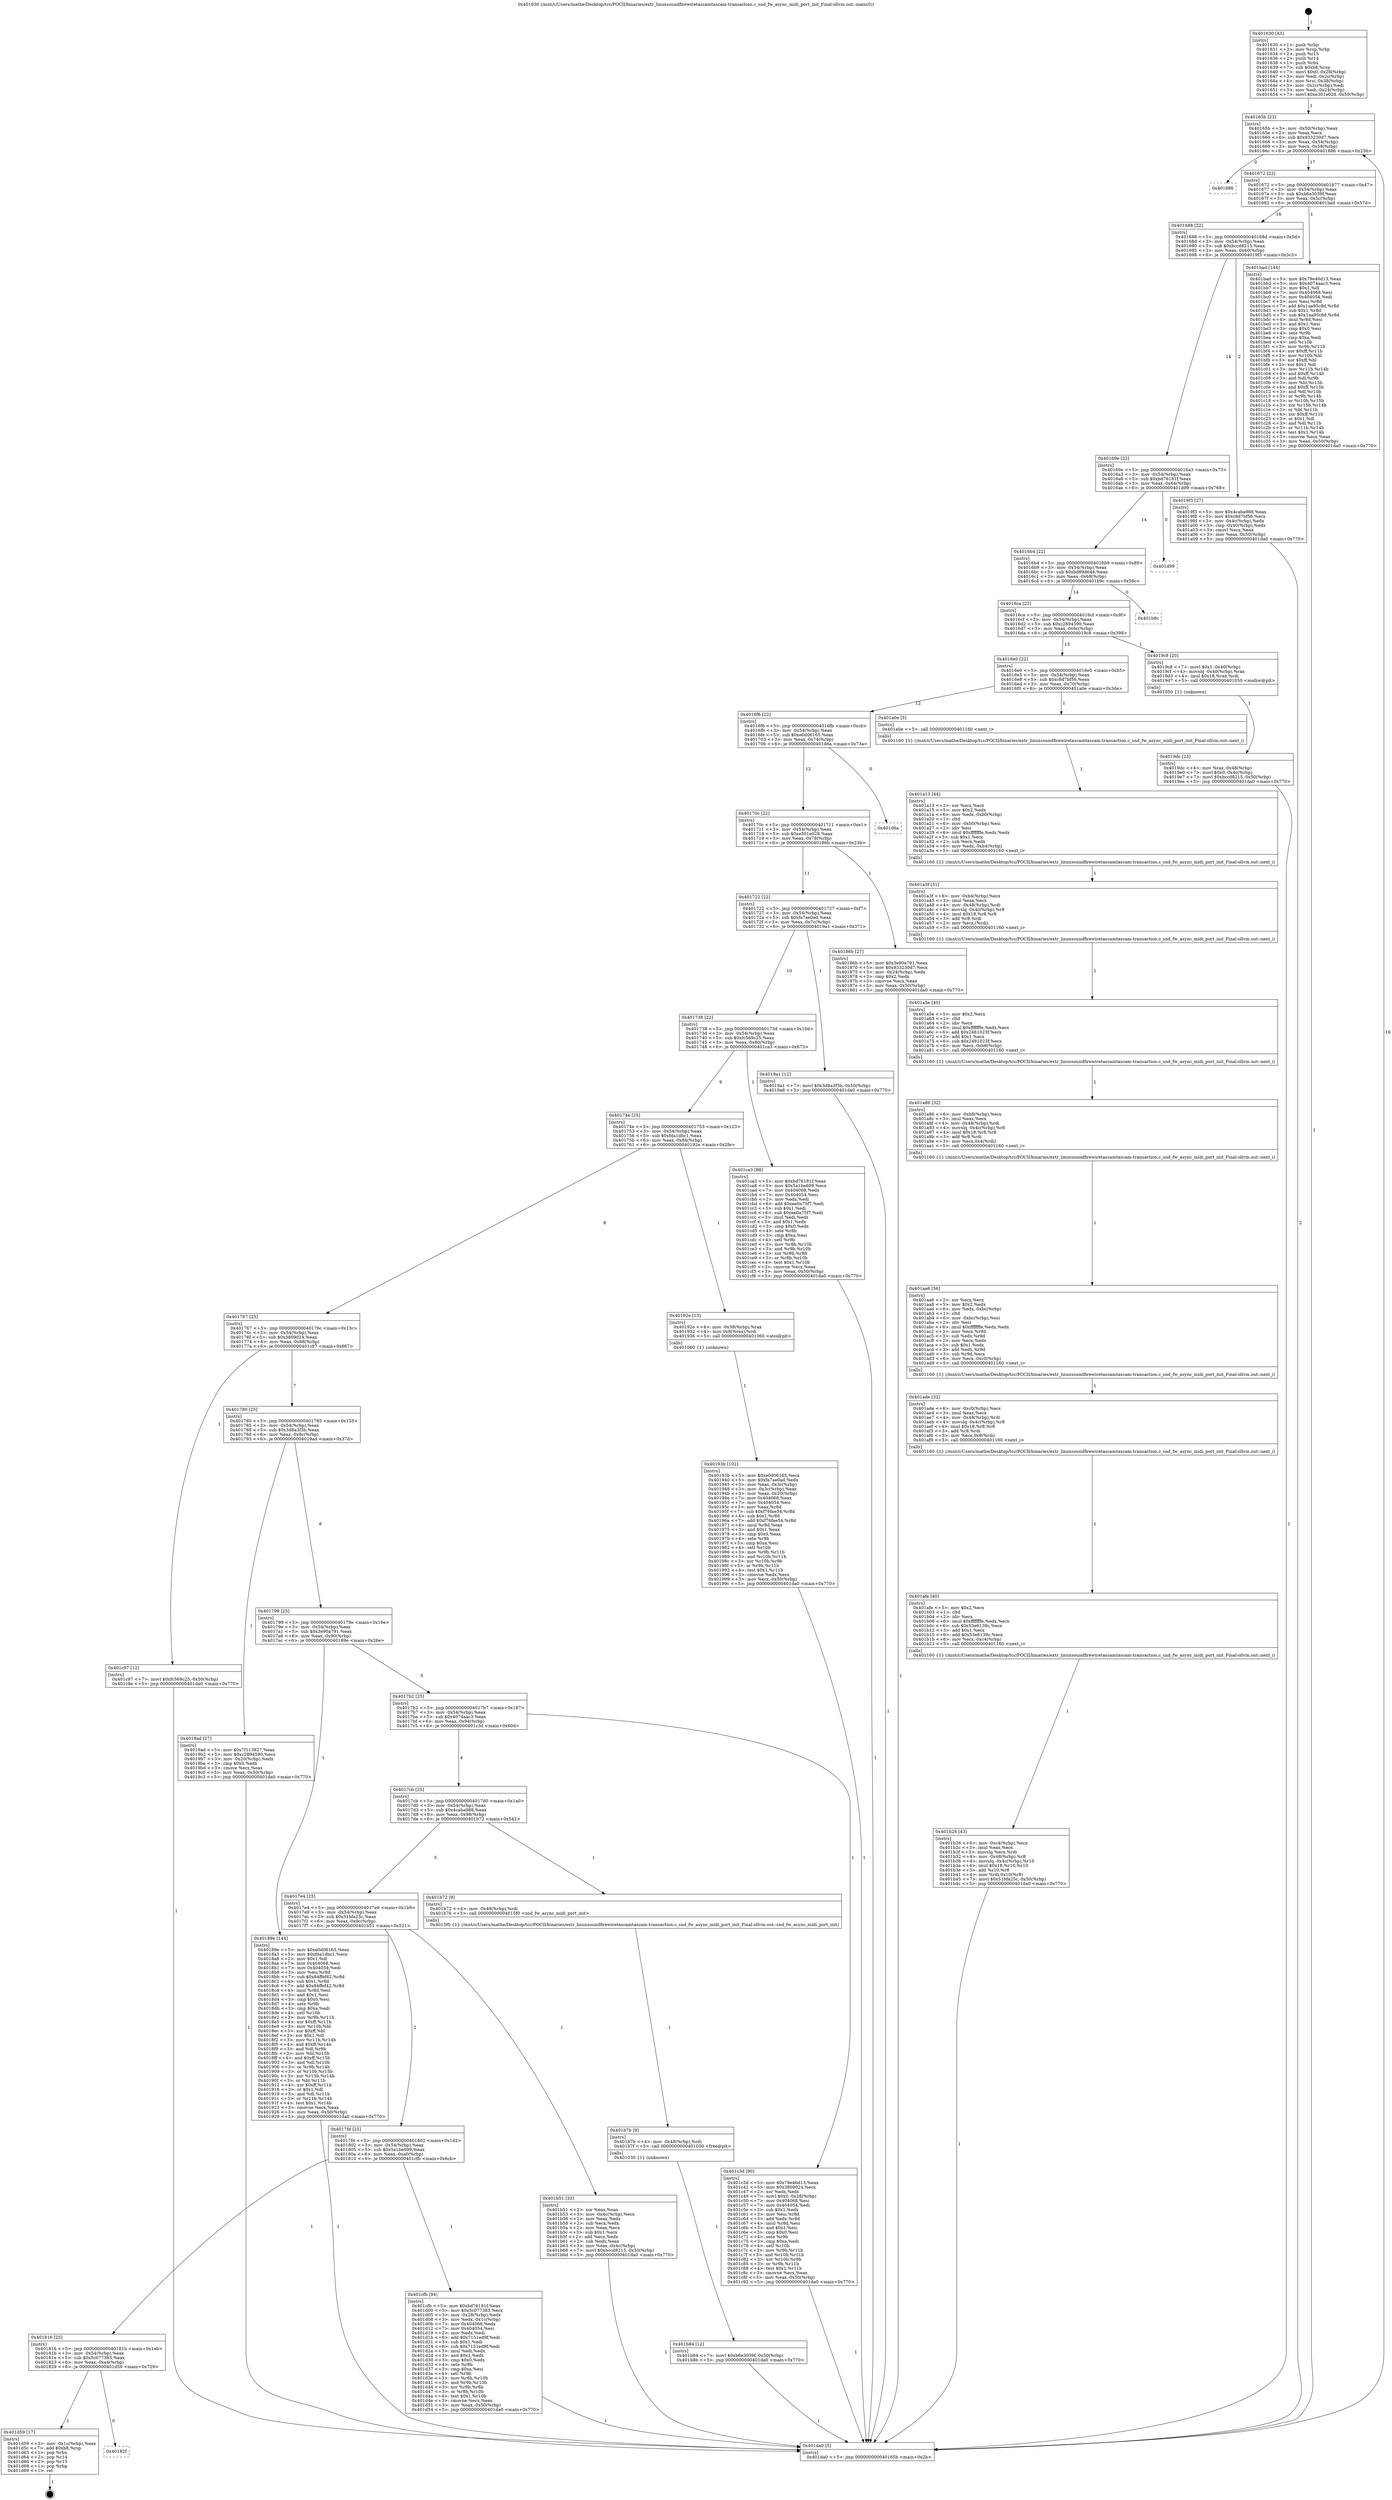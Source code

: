 digraph "0x401630" {
  label = "0x401630 (/mnt/c/Users/mathe/Desktop/tcc/POCII/binaries/extr_linuxsoundfirewiretascamtascam-transaction.c_snd_fw_async_midi_port_init_Final-ollvm.out::main(0))"
  labelloc = "t"
  node[shape=record]

  Entry [label="",width=0.3,height=0.3,shape=circle,fillcolor=black,style=filled]
  "0x40165b" [label="{
     0x40165b [23]\l
     | [instrs]\l
     &nbsp;&nbsp;0x40165b \<+3\>: mov -0x50(%rbp),%eax\l
     &nbsp;&nbsp;0x40165e \<+2\>: mov %eax,%ecx\l
     &nbsp;&nbsp;0x401660 \<+6\>: sub $0x933230d7,%ecx\l
     &nbsp;&nbsp;0x401666 \<+3\>: mov %eax,-0x54(%rbp)\l
     &nbsp;&nbsp;0x401669 \<+3\>: mov %ecx,-0x58(%rbp)\l
     &nbsp;&nbsp;0x40166c \<+6\>: je 0000000000401886 \<main+0x256\>\l
  }"]
  "0x401886" [label="{
     0x401886\l
  }", style=dashed]
  "0x401672" [label="{
     0x401672 [22]\l
     | [instrs]\l
     &nbsp;&nbsp;0x401672 \<+5\>: jmp 0000000000401677 \<main+0x47\>\l
     &nbsp;&nbsp;0x401677 \<+3\>: mov -0x54(%rbp),%eax\l
     &nbsp;&nbsp;0x40167a \<+5\>: sub $0xb6e3039f,%eax\l
     &nbsp;&nbsp;0x40167f \<+3\>: mov %eax,-0x5c(%rbp)\l
     &nbsp;&nbsp;0x401682 \<+6\>: je 0000000000401bad \<main+0x57d\>\l
  }"]
  Exit [label="",width=0.3,height=0.3,shape=circle,fillcolor=black,style=filled,peripheries=2]
  "0x401bad" [label="{
     0x401bad [144]\l
     | [instrs]\l
     &nbsp;&nbsp;0x401bad \<+5\>: mov $0x79e46d13,%eax\l
     &nbsp;&nbsp;0x401bb2 \<+5\>: mov $0x4074aac3,%ecx\l
     &nbsp;&nbsp;0x401bb7 \<+2\>: mov $0x1,%dl\l
     &nbsp;&nbsp;0x401bb9 \<+7\>: mov 0x404068,%esi\l
     &nbsp;&nbsp;0x401bc0 \<+7\>: mov 0x404054,%edi\l
     &nbsp;&nbsp;0x401bc7 \<+3\>: mov %esi,%r8d\l
     &nbsp;&nbsp;0x401bca \<+7\>: add $0x1aa95c8d,%r8d\l
     &nbsp;&nbsp;0x401bd1 \<+4\>: sub $0x1,%r8d\l
     &nbsp;&nbsp;0x401bd5 \<+7\>: sub $0x1aa95c8d,%r8d\l
     &nbsp;&nbsp;0x401bdc \<+4\>: imul %r8d,%esi\l
     &nbsp;&nbsp;0x401be0 \<+3\>: and $0x1,%esi\l
     &nbsp;&nbsp;0x401be3 \<+3\>: cmp $0x0,%esi\l
     &nbsp;&nbsp;0x401be6 \<+4\>: sete %r9b\l
     &nbsp;&nbsp;0x401bea \<+3\>: cmp $0xa,%edi\l
     &nbsp;&nbsp;0x401bed \<+4\>: setl %r10b\l
     &nbsp;&nbsp;0x401bf1 \<+3\>: mov %r9b,%r11b\l
     &nbsp;&nbsp;0x401bf4 \<+4\>: xor $0xff,%r11b\l
     &nbsp;&nbsp;0x401bf8 \<+3\>: mov %r10b,%bl\l
     &nbsp;&nbsp;0x401bfb \<+3\>: xor $0xff,%bl\l
     &nbsp;&nbsp;0x401bfe \<+3\>: xor $0x1,%dl\l
     &nbsp;&nbsp;0x401c01 \<+3\>: mov %r11b,%r14b\l
     &nbsp;&nbsp;0x401c04 \<+4\>: and $0xff,%r14b\l
     &nbsp;&nbsp;0x401c08 \<+3\>: and %dl,%r9b\l
     &nbsp;&nbsp;0x401c0b \<+3\>: mov %bl,%r15b\l
     &nbsp;&nbsp;0x401c0e \<+4\>: and $0xff,%r15b\l
     &nbsp;&nbsp;0x401c12 \<+3\>: and %dl,%r10b\l
     &nbsp;&nbsp;0x401c15 \<+3\>: or %r9b,%r14b\l
     &nbsp;&nbsp;0x401c18 \<+3\>: or %r10b,%r15b\l
     &nbsp;&nbsp;0x401c1b \<+3\>: xor %r15b,%r14b\l
     &nbsp;&nbsp;0x401c1e \<+3\>: or %bl,%r11b\l
     &nbsp;&nbsp;0x401c21 \<+4\>: xor $0xff,%r11b\l
     &nbsp;&nbsp;0x401c25 \<+3\>: or $0x1,%dl\l
     &nbsp;&nbsp;0x401c28 \<+3\>: and %dl,%r11b\l
     &nbsp;&nbsp;0x401c2b \<+3\>: or %r11b,%r14b\l
     &nbsp;&nbsp;0x401c2e \<+4\>: test $0x1,%r14b\l
     &nbsp;&nbsp;0x401c32 \<+3\>: cmovne %ecx,%eax\l
     &nbsp;&nbsp;0x401c35 \<+3\>: mov %eax,-0x50(%rbp)\l
     &nbsp;&nbsp;0x401c38 \<+5\>: jmp 0000000000401da0 \<main+0x770\>\l
  }"]
  "0x401688" [label="{
     0x401688 [22]\l
     | [instrs]\l
     &nbsp;&nbsp;0x401688 \<+5\>: jmp 000000000040168d \<main+0x5d\>\l
     &nbsp;&nbsp;0x40168d \<+3\>: mov -0x54(%rbp),%eax\l
     &nbsp;&nbsp;0x401690 \<+5\>: sub $0xbccd8215,%eax\l
     &nbsp;&nbsp;0x401695 \<+3\>: mov %eax,-0x60(%rbp)\l
     &nbsp;&nbsp;0x401698 \<+6\>: je 00000000004019f3 \<main+0x3c3\>\l
  }"]
  "0x40182f" [label="{
     0x40182f\l
  }", style=dashed]
  "0x4019f3" [label="{
     0x4019f3 [27]\l
     | [instrs]\l
     &nbsp;&nbsp;0x4019f3 \<+5\>: mov $0x4caba988,%eax\l
     &nbsp;&nbsp;0x4019f8 \<+5\>: mov $0xc8d7bf56,%ecx\l
     &nbsp;&nbsp;0x4019fd \<+3\>: mov -0x4c(%rbp),%edx\l
     &nbsp;&nbsp;0x401a00 \<+3\>: cmp -0x40(%rbp),%edx\l
     &nbsp;&nbsp;0x401a03 \<+3\>: cmovl %ecx,%eax\l
     &nbsp;&nbsp;0x401a06 \<+3\>: mov %eax,-0x50(%rbp)\l
     &nbsp;&nbsp;0x401a09 \<+5\>: jmp 0000000000401da0 \<main+0x770\>\l
  }"]
  "0x40169e" [label="{
     0x40169e [22]\l
     | [instrs]\l
     &nbsp;&nbsp;0x40169e \<+5\>: jmp 00000000004016a3 \<main+0x73\>\l
     &nbsp;&nbsp;0x4016a3 \<+3\>: mov -0x54(%rbp),%eax\l
     &nbsp;&nbsp;0x4016a6 \<+5\>: sub $0xbd76181f,%eax\l
     &nbsp;&nbsp;0x4016ab \<+3\>: mov %eax,-0x64(%rbp)\l
     &nbsp;&nbsp;0x4016ae \<+6\>: je 0000000000401d99 \<main+0x769\>\l
  }"]
  "0x401d59" [label="{
     0x401d59 [17]\l
     | [instrs]\l
     &nbsp;&nbsp;0x401d59 \<+3\>: mov -0x1c(%rbp),%eax\l
     &nbsp;&nbsp;0x401d5c \<+7\>: add $0xb8,%rsp\l
     &nbsp;&nbsp;0x401d63 \<+1\>: pop %rbx\l
     &nbsp;&nbsp;0x401d64 \<+2\>: pop %r14\l
     &nbsp;&nbsp;0x401d66 \<+2\>: pop %r15\l
     &nbsp;&nbsp;0x401d68 \<+1\>: pop %rbp\l
     &nbsp;&nbsp;0x401d69 \<+1\>: ret\l
  }"]
  "0x401d99" [label="{
     0x401d99\l
  }", style=dashed]
  "0x4016b4" [label="{
     0x4016b4 [22]\l
     | [instrs]\l
     &nbsp;&nbsp;0x4016b4 \<+5\>: jmp 00000000004016b9 \<main+0x89\>\l
     &nbsp;&nbsp;0x4016b9 \<+3\>: mov -0x54(%rbp),%eax\l
     &nbsp;&nbsp;0x4016bc \<+5\>: sub $0xbd89d644,%eax\l
     &nbsp;&nbsp;0x4016c1 \<+3\>: mov %eax,-0x68(%rbp)\l
     &nbsp;&nbsp;0x4016c4 \<+6\>: je 0000000000401b9c \<main+0x56c\>\l
  }"]
  "0x401816" [label="{
     0x401816 [25]\l
     | [instrs]\l
     &nbsp;&nbsp;0x401816 \<+5\>: jmp 000000000040181b \<main+0x1eb\>\l
     &nbsp;&nbsp;0x40181b \<+3\>: mov -0x54(%rbp),%eax\l
     &nbsp;&nbsp;0x40181e \<+5\>: sub $0x5c077383,%eax\l
     &nbsp;&nbsp;0x401823 \<+6\>: mov %eax,-0xa4(%rbp)\l
     &nbsp;&nbsp;0x401829 \<+6\>: je 0000000000401d59 \<main+0x729\>\l
  }"]
  "0x401b9c" [label="{
     0x401b9c\l
  }", style=dashed]
  "0x4016ca" [label="{
     0x4016ca [22]\l
     | [instrs]\l
     &nbsp;&nbsp;0x4016ca \<+5\>: jmp 00000000004016cf \<main+0x9f\>\l
     &nbsp;&nbsp;0x4016cf \<+3\>: mov -0x54(%rbp),%eax\l
     &nbsp;&nbsp;0x4016d2 \<+5\>: sub $0xc2894590,%eax\l
     &nbsp;&nbsp;0x4016d7 \<+3\>: mov %eax,-0x6c(%rbp)\l
     &nbsp;&nbsp;0x4016da \<+6\>: je 00000000004019c8 \<main+0x398\>\l
  }"]
  "0x401cfb" [label="{
     0x401cfb [94]\l
     | [instrs]\l
     &nbsp;&nbsp;0x401cfb \<+5\>: mov $0xbd76181f,%eax\l
     &nbsp;&nbsp;0x401d00 \<+5\>: mov $0x5c077383,%ecx\l
     &nbsp;&nbsp;0x401d05 \<+3\>: mov -0x28(%rbp),%edx\l
     &nbsp;&nbsp;0x401d08 \<+3\>: mov %edx,-0x1c(%rbp)\l
     &nbsp;&nbsp;0x401d0b \<+7\>: mov 0x404068,%edx\l
     &nbsp;&nbsp;0x401d12 \<+7\>: mov 0x404054,%esi\l
     &nbsp;&nbsp;0x401d19 \<+2\>: mov %edx,%edi\l
     &nbsp;&nbsp;0x401d1b \<+6\>: add $0x7151ed9f,%edi\l
     &nbsp;&nbsp;0x401d21 \<+3\>: sub $0x1,%edi\l
     &nbsp;&nbsp;0x401d24 \<+6\>: sub $0x7151ed9f,%edi\l
     &nbsp;&nbsp;0x401d2a \<+3\>: imul %edi,%edx\l
     &nbsp;&nbsp;0x401d2d \<+3\>: and $0x1,%edx\l
     &nbsp;&nbsp;0x401d30 \<+3\>: cmp $0x0,%edx\l
     &nbsp;&nbsp;0x401d33 \<+4\>: sete %r8b\l
     &nbsp;&nbsp;0x401d37 \<+3\>: cmp $0xa,%esi\l
     &nbsp;&nbsp;0x401d3a \<+4\>: setl %r9b\l
     &nbsp;&nbsp;0x401d3e \<+3\>: mov %r8b,%r10b\l
     &nbsp;&nbsp;0x401d41 \<+3\>: and %r9b,%r10b\l
     &nbsp;&nbsp;0x401d44 \<+3\>: xor %r9b,%r8b\l
     &nbsp;&nbsp;0x401d47 \<+3\>: or %r8b,%r10b\l
     &nbsp;&nbsp;0x401d4a \<+4\>: test $0x1,%r10b\l
     &nbsp;&nbsp;0x401d4e \<+3\>: cmovne %ecx,%eax\l
     &nbsp;&nbsp;0x401d51 \<+3\>: mov %eax,-0x50(%rbp)\l
     &nbsp;&nbsp;0x401d54 \<+5\>: jmp 0000000000401da0 \<main+0x770\>\l
  }"]
  "0x4019c8" [label="{
     0x4019c8 [20]\l
     | [instrs]\l
     &nbsp;&nbsp;0x4019c8 \<+7\>: movl $0x1,-0x40(%rbp)\l
     &nbsp;&nbsp;0x4019cf \<+4\>: movslq -0x40(%rbp),%rax\l
     &nbsp;&nbsp;0x4019d3 \<+4\>: imul $0x18,%rax,%rdi\l
     &nbsp;&nbsp;0x4019d7 \<+5\>: call 0000000000401050 \<malloc@plt\>\l
     | [calls]\l
     &nbsp;&nbsp;0x401050 \{1\} (unknown)\l
  }"]
  "0x4016e0" [label="{
     0x4016e0 [22]\l
     | [instrs]\l
     &nbsp;&nbsp;0x4016e0 \<+5\>: jmp 00000000004016e5 \<main+0xb5\>\l
     &nbsp;&nbsp;0x4016e5 \<+3\>: mov -0x54(%rbp),%eax\l
     &nbsp;&nbsp;0x4016e8 \<+5\>: sub $0xc8d7bf56,%eax\l
     &nbsp;&nbsp;0x4016ed \<+3\>: mov %eax,-0x70(%rbp)\l
     &nbsp;&nbsp;0x4016f0 \<+6\>: je 0000000000401a0e \<main+0x3de\>\l
  }"]
  "0x401b84" [label="{
     0x401b84 [12]\l
     | [instrs]\l
     &nbsp;&nbsp;0x401b84 \<+7\>: movl $0xb6e3039f,-0x50(%rbp)\l
     &nbsp;&nbsp;0x401b8b \<+5\>: jmp 0000000000401da0 \<main+0x770\>\l
  }"]
  "0x401a0e" [label="{
     0x401a0e [5]\l
     | [instrs]\l
     &nbsp;&nbsp;0x401a0e \<+5\>: call 0000000000401160 \<next_i\>\l
     | [calls]\l
     &nbsp;&nbsp;0x401160 \{1\} (/mnt/c/Users/mathe/Desktop/tcc/POCII/binaries/extr_linuxsoundfirewiretascamtascam-transaction.c_snd_fw_async_midi_port_init_Final-ollvm.out::next_i)\l
  }"]
  "0x4016f6" [label="{
     0x4016f6 [22]\l
     | [instrs]\l
     &nbsp;&nbsp;0x4016f6 \<+5\>: jmp 00000000004016fb \<main+0xcb\>\l
     &nbsp;&nbsp;0x4016fb \<+3\>: mov -0x54(%rbp),%eax\l
     &nbsp;&nbsp;0x4016fe \<+5\>: sub $0xe0d06165,%eax\l
     &nbsp;&nbsp;0x401703 \<+3\>: mov %eax,-0x74(%rbp)\l
     &nbsp;&nbsp;0x401706 \<+6\>: je 0000000000401d6a \<main+0x73a\>\l
  }"]
  "0x401b7b" [label="{
     0x401b7b [9]\l
     | [instrs]\l
     &nbsp;&nbsp;0x401b7b \<+4\>: mov -0x48(%rbp),%rdi\l
     &nbsp;&nbsp;0x401b7f \<+5\>: call 0000000000401030 \<free@plt\>\l
     | [calls]\l
     &nbsp;&nbsp;0x401030 \{1\} (unknown)\l
  }"]
  "0x401d6a" [label="{
     0x401d6a\l
  }", style=dashed]
  "0x40170c" [label="{
     0x40170c [22]\l
     | [instrs]\l
     &nbsp;&nbsp;0x40170c \<+5\>: jmp 0000000000401711 \<main+0xe1\>\l
     &nbsp;&nbsp;0x401711 \<+3\>: mov -0x54(%rbp),%eax\l
     &nbsp;&nbsp;0x401714 \<+5\>: sub $0xe301e028,%eax\l
     &nbsp;&nbsp;0x401719 \<+3\>: mov %eax,-0x78(%rbp)\l
     &nbsp;&nbsp;0x40171c \<+6\>: je 000000000040186b \<main+0x23b\>\l
  }"]
  "0x4017fd" [label="{
     0x4017fd [25]\l
     | [instrs]\l
     &nbsp;&nbsp;0x4017fd \<+5\>: jmp 0000000000401802 \<main+0x1d2\>\l
     &nbsp;&nbsp;0x401802 \<+3\>: mov -0x54(%rbp),%eax\l
     &nbsp;&nbsp;0x401805 \<+5\>: sub $0x5a1be699,%eax\l
     &nbsp;&nbsp;0x40180a \<+6\>: mov %eax,-0xa0(%rbp)\l
     &nbsp;&nbsp;0x401810 \<+6\>: je 0000000000401cfb \<main+0x6cb\>\l
  }"]
  "0x40186b" [label="{
     0x40186b [27]\l
     | [instrs]\l
     &nbsp;&nbsp;0x40186b \<+5\>: mov $0x3e90a791,%eax\l
     &nbsp;&nbsp;0x401870 \<+5\>: mov $0x933230d7,%ecx\l
     &nbsp;&nbsp;0x401875 \<+3\>: mov -0x24(%rbp),%edx\l
     &nbsp;&nbsp;0x401878 \<+3\>: cmp $0x2,%edx\l
     &nbsp;&nbsp;0x40187b \<+3\>: cmovne %ecx,%eax\l
     &nbsp;&nbsp;0x40187e \<+3\>: mov %eax,-0x50(%rbp)\l
     &nbsp;&nbsp;0x401881 \<+5\>: jmp 0000000000401da0 \<main+0x770\>\l
  }"]
  "0x401722" [label="{
     0x401722 [22]\l
     | [instrs]\l
     &nbsp;&nbsp;0x401722 \<+5\>: jmp 0000000000401727 \<main+0xf7\>\l
     &nbsp;&nbsp;0x401727 \<+3\>: mov -0x54(%rbp),%eax\l
     &nbsp;&nbsp;0x40172a \<+5\>: sub $0xfa7ae0ad,%eax\l
     &nbsp;&nbsp;0x40172f \<+3\>: mov %eax,-0x7c(%rbp)\l
     &nbsp;&nbsp;0x401732 \<+6\>: je 00000000004019a1 \<main+0x371\>\l
  }"]
  "0x401da0" [label="{
     0x401da0 [5]\l
     | [instrs]\l
     &nbsp;&nbsp;0x401da0 \<+5\>: jmp 000000000040165b \<main+0x2b\>\l
  }"]
  "0x401630" [label="{
     0x401630 [43]\l
     | [instrs]\l
     &nbsp;&nbsp;0x401630 \<+1\>: push %rbp\l
     &nbsp;&nbsp;0x401631 \<+3\>: mov %rsp,%rbp\l
     &nbsp;&nbsp;0x401634 \<+2\>: push %r15\l
     &nbsp;&nbsp;0x401636 \<+2\>: push %r14\l
     &nbsp;&nbsp;0x401638 \<+1\>: push %rbx\l
     &nbsp;&nbsp;0x401639 \<+7\>: sub $0xb8,%rsp\l
     &nbsp;&nbsp;0x401640 \<+7\>: movl $0x0,-0x28(%rbp)\l
     &nbsp;&nbsp;0x401647 \<+3\>: mov %edi,-0x2c(%rbp)\l
     &nbsp;&nbsp;0x40164a \<+4\>: mov %rsi,-0x38(%rbp)\l
     &nbsp;&nbsp;0x40164e \<+3\>: mov -0x2c(%rbp),%edi\l
     &nbsp;&nbsp;0x401651 \<+3\>: mov %edi,-0x24(%rbp)\l
     &nbsp;&nbsp;0x401654 \<+7\>: movl $0xe301e028,-0x50(%rbp)\l
  }"]
  "0x401b51" [label="{
     0x401b51 [33]\l
     | [instrs]\l
     &nbsp;&nbsp;0x401b51 \<+2\>: xor %eax,%eax\l
     &nbsp;&nbsp;0x401b53 \<+3\>: mov -0x4c(%rbp),%ecx\l
     &nbsp;&nbsp;0x401b56 \<+2\>: mov %eax,%edx\l
     &nbsp;&nbsp;0x401b58 \<+2\>: sub %ecx,%edx\l
     &nbsp;&nbsp;0x401b5a \<+2\>: mov %eax,%ecx\l
     &nbsp;&nbsp;0x401b5c \<+3\>: sub $0x1,%ecx\l
     &nbsp;&nbsp;0x401b5f \<+2\>: add %ecx,%edx\l
     &nbsp;&nbsp;0x401b61 \<+2\>: sub %edx,%eax\l
     &nbsp;&nbsp;0x401b63 \<+3\>: mov %eax,-0x4c(%rbp)\l
     &nbsp;&nbsp;0x401b66 \<+7\>: movl $0xbccd8215,-0x50(%rbp)\l
     &nbsp;&nbsp;0x401b6d \<+5\>: jmp 0000000000401da0 \<main+0x770\>\l
  }"]
  "0x4019a1" [label="{
     0x4019a1 [12]\l
     | [instrs]\l
     &nbsp;&nbsp;0x4019a1 \<+7\>: movl $0x3d8a3f3b,-0x50(%rbp)\l
     &nbsp;&nbsp;0x4019a8 \<+5\>: jmp 0000000000401da0 \<main+0x770\>\l
  }"]
  "0x401738" [label="{
     0x401738 [22]\l
     | [instrs]\l
     &nbsp;&nbsp;0x401738 \<+5\>: jmp 000000000040173d \<main+0x10d\>\l
     &nbsp;&nbsp;0x40173d \<+3\>: mov -0x54(%rbp),%eax\l
     &nbsp;&nbsp;0x401740 \<+5\>: sub $0xfc569c25,%eax\l
     &nbsp;&nbsp;0x401745 \<+3\>: mov %eax,-0x80(%rbp)\l
     &nbsp;&nbsp;0x401748 \<+6\>: je 0000000000401ca3 \<main+0x673\>\l
  }"]
  "0x4017e4" [label="{
     0x4017e4 [25]\l
     | [instrs]\l
     &nbsp;&nbsp;0x4017e4 \<+5\>: jmp 00000000004017e9 \<main+0x1b9\>\l
     &nbsp;&nbsp;0x4017e9 \<+3\>: mov -0x54(%rbp),%eax\l
     &nbsp;&nbsp;0x4017ec \<+5\>: sub $0x51bfa25c,%eax\l
     &nbsp;&nbsp;0x4017f1 \<+6\>: mov %eax,-0x9c(%rbp)\l
     &nbsp;&nbsp;0x4017f7 \<+6\>: je 0000000000401b51 \<main+0x521\>\l
  }"]
  "0x401ca3" [label="{
     0x401ca3 [88]\l
     | [instrs]\l
     &nbsp;&nbsp;0x401ca3 \<+5\>: mov $0xbd76181f,%eax\l
     &nbsp;&nbsp;0x401ca8 \<+5\>: mov $0x5a1be699,%ecx\l
     &nbsp;&nbsp;0x401cad \<+7\>: mov 0x404068,%edx\l
     &nbsp;&nbsp;0x401cb4 \<+7\>: mov 0x404054,%esi\l
     &nbsp;&nbsp;0x401cbb \<+2\>: mov %edx,%edi\l
     &nbsp;&nbsp;0x401cbd \<+6\>: add $0xee0a75f7,%edi\l
     &nbsp;&nbsp;0x401cc3 \<+3\>: sub $0x1,%edi\l
     &nbsp;&nbsp;0x401cc6 \<+6\>: sub $0xee0a75f7,%edi\l
     &nbsp;&nbsp;0x401ccc \<+3\>: imul %edi,%edx\l
     &nbsp;&nbsp;0x401ccf \<+3\>: and $0x1,%edx\l
     &nbsp;&nbsp;0x401cd2 \<+3\>: cmp $0x0,%edx\l
     &nbsp;&nbsp;0x401cd5 \<+4\>: sete %r8b\l
     &nbsp;&nbsp;0x401cd9 \<+3\>: cmp $0xa,%esi\l
     &nbsp;&nbsp;0x401cdc \<+4\>: setl %r9b\l
     &nbsp;&nbsp;0x401ce0 \<+3\>: mov %r8b,%r10b\l
     &nbsp;&nbsp;0x401ce3 \<+3\>: and %r9b,%r10b\l
     &nbsp;&nbsp;0x401ce6 \<+3\>: xor %r9b,%r8b\l
     &nbsp;&nbsp;0x401ce9 \<+3\>: or %r8b,%r10b\l
     &nbsp;&nbsp;0x401cec \<+4\>: test $0x1,%r10b\l
     &nbsp;&nbsp;0x401cf0 \<+3\>: cmovne %ecx,%eax\l
     &nbsp;&nbsp;0x401cf3 \<+3\>: mov %eax,-0x50(%rbp)\l
     &nbsp;&nbsp;0x401cf6 \<+5\>: jmp 0000000000401da0 \<main+0x770\>\l
  }"]
  "0x40174e" [label="{
     0x40174e [25]\l
     | [instrs]\l
     &nbsp;&nbsp;0x40174e \<+5\>: jmp 0000000000401753 \<main+0x123\>\l
     &nbsp;&nbsp;0x401753 \<+3\>: mov -0x54(%rbp),%eax\l
     &nbsp;&nbsp;0x401756 \<+5\>: sub $0xfda1dbc1,%eax\l
     &nbsp;&nbsp;0x40175b \<+6\>: mov %eax,-0x84(%rbp)\l
     &nbsp;&nbsp;0x401761 \<+6\>: je 000000000040192e \<main+0x2fe\>\l
  }"]
  "0x401b72" [label="{
     0x401b72 [9]\l
     | [instrs]\l
     &nbsp;&nbsp;0x401b72 \<+4\>: mov -0x48(%rbp),%rdi\l
     &nbsp;&nbsp;0x401b76 \<+5\>: call 00000000004015f0 \<snd_fw_async_midi_port_init\>\l
     | [calls]\l
     &nbsp;&nbsp;0x4015f0 \{1\} (/mnt/c/Users/mathe/Desktop/tcc/POCII/binaries/extr_linuxsoundfirewiretascamtascam-transaction.c_snd_fw_async_midi_port_init_Final-ollvm.out::snd_fw_async_midi_port_init)\l
  }"]
  "0x40192e" [label="{
     0x40192e [13]\l
     | [instrs]\l
     &nbsp;&nbsp;0x40192e \<+4\>: mov -0x38(%rbp),%rax\l
     &nbsp;&nbsp;0x401932 \<+4\>: mov 0x8(%rax),%rdi\l
     &nbsp;&nbsp;0x401936 \<+5\>: call 0000000000401060 \<atoi@plt\>\l
     | [calls]\l
     &nbsp;&nbsp;0x401060 \{1\} (unknown)\l
  }"]
  "0x401767" [label="{
     0x401767 [25]\l
     | [instrs]\l
     &nbsp;&nbsp;0x401767 \<+5\>: jmp 000000000040176c \<main+0x13c\>\l
     &nbsp;&nbsp;0x40176c \<+3\>: mov -0x54(%rbp),%eax\l
     &nbsp;&nbsp;0x40176f \<+5\>: sub $0x3809024,%eax\l
     &nbsp;&nbsp;0x401774 \<+6\>: mov %eax,-0x88(%rbp)\l
     &nbsp;&nbsp;0x40177a \<+6\>: je 0000000000401c97 \<main+0x667\>\l
  }"]
  "0x4017cb" [label="{
     0x4017cb [25]\l
     | [instrs]\l
     &nbsp;&nbsp;0x4017cb \<+5\>: jmp 00000000004017d0 \<main+0x1a0\>\l
     &nbsp;&nbsp;0x4017d0 \<+3\>: mov -0x54(%rbp),%eax\l
     &nbsp;&nbsp;0x4017d3 \<+5\>: sub $0x4caba988,%eax\l
     &nbsp;&nbsp;0x4017d8 \<+6\>: mov %eax,-0x98(%rbp)\l
     &nbsp;&nbsp;0x4017de \<+6\>: je 0000000000401b72 \<main+0x542\>\l
  }"]
  "0x401c97" [label="{
     0x401c97 [12]\l
     | [instrs]\l
     &nbsp;&nbsp;0x401c97 \<+7\>: movl $0xfc569c25,-0x50(%rbp)\l
     &nbsp;&nbsp;0x401c9e \<+5\>: jmp 0000000000401da0 \<main+0x770\>\l
  }"]
  "0x401780" [label="{
     0x401780 [25]\l
     | [instrs]\l
     &nbsp;&nbsp;0x401780 \<+5\>: jmp 0000000000401785 \<main+0x155\>\l
     &nbsp;&nbsp;0x401785 \<+3\>: mov -0x54(%rbp),%eax\l
     &nbsp;&nbsp;0x401788 \<+5\>: sub $0x3d8a3f3b,%eax\l
     &nbsp;&nbsp;0x40178d \<+6\>: mov %eax,-0x8c(%rbp)\l
     &nbsp;&nbsp;0x401793 \<+6\>: je 00000000004019ad \<main+0x37d\>\l
  }"]
  "0x401c3d" [label="{
     0x401c3d [90]\l
     | [instrs]\l
     &nbsp;&nbsp;0x401c3d \<+5\>: mov $0x79e46d13,%eax\l
     &nbsp;&nbsp;0x401c42 \<+5\>: mov $0x3809024,%ecx\l
     &nbsp;&nbsp;0x401c47 \<+2\>: xor %edx,%edx\l
     &nbsp;&nbsp;0x401c49 \<+7\>: movl $0x0,-0x28(%rbp)\l
     &nbsp;&nbsp;0x401c50 \<+7\>: mov 0x404068,%esi\l
     &nbsp;&nbsp;0x401c57 \<+7\>: mov 0x404054,%edi\l
     &nbsp;&nbsp;0x401c5e \<+3\>: sub $0x1,%edx\l
     &nbsp;&nbsp;0x401c61 \<+3\>: mov %esi,%r8d\l
     &nbsp;&nbsp;0x401c64 \<+3\>: add %edx,%r8d\l
     &nbsp;&nbsp;0x401c67 \<+4\>: imul %r8d,%esi\l
     &nbsp;&nbsp;0x401c6b \<+3\>: and $0x1,%esi\l
     &nbsp;&nbsp;0x401c6e \<+3\>: cmp $0x0,%esi\l
     &nbsp;&nbsp;0x401c71 \<+4\>: sete %r9b\l
     &nbsp;&nbsp;0x401c75 \<+3\>: cmp $0xa,%edi\l
     &nbsp;&nbsp;0x401c78 \<+4\>: setl %r10b\l
     &nbsp;&nbsp;0x401c7c \<+3\>: mov %r9b,%r11b\l
     &nbsp;&nbsp;0x401c7f \<+3\>: and %r10b,%r11b\l
     &nbsp;&nbsp;0x401c82 \<+3\>: xor %r10b,%r9b\l
     &nbsp;&nbsp;0x401c85 \<+3\>: or %r9b,%r11b\l
     &nbsp;&nbsp;0x401c88 \<+4\>: test $0x1,%r11b\l
     &nbsp;&nbsp;0x401c8c \<+3\>: cmovne %ecx,%eax\l
     &nbsp;&nbsp;0x401c8f \<+3\>: mov %eax,-0x50(%rbp)\l
     &nbsp;&nbsp;0x401c92 \<+5\>: jmp 0000000000401da0 \<main+0x770\>\l
  }"]
  "0x4019ad" [label="{
     0x4019ad [27]\l
     | [instrs]\l
     &nbsp;&nbsp;0x4019ad \<+5\>: mov $0x7f113827,%eax\l
     &nbsp;&nbsp;0x4019b2 \<+5\>: mov $0xc2894590,%ecx\l
     &nbsp;&nbsp;0x4019b7 \<+3\>: mov -0x20(%rbp),%edx\l
     &nbsp;&nbsp;0x4019ba \<+3\>: cmp $0x0,%edx\l
     &nbsp;&nbsp;0x4019bd \<+3\>: cmove %ecx,%eax\l
     &nbsp;&nbsp;0x4019c0 \<+3\>: mov %eax,-0x50(%rbp)\l
     &nbsp;&nbsp;0x4019c3 \<+5\>: jmp 0000000000401da0 \<main+0x770\>\l
  }"]
  "0x401799" [label="{
     0x401799 [25]\l
     | [instrs]\l
     &nbsp;&nbsp;0x401799 \<+5\>: jmp 000000000040179e \<main+0x16e\>\l
     &nbsp;&nbsp;0x40179e \<+3\>: mov -0x54(%rbp),%eax\l
     &nbsp;&nbsp;0x4017a1 \<+5\>: sub $0x3e90a791,%eax\l
     &nbsp;&nbsp;0x4017a6 \<+6\>: mov %eax,-0x90(%rbp)\l
     &nbsp;&nbsp;0x4017ac \<+6\>: je 000000000040189e \<main+0x26e\>\l
  }"]
  "0x401b26" [label="{
     0x401b26 [43]\l
     | [instrs]\l
     &nbsp;&nbsp;0x401b26 \<+6\>: mov -0xc4(%rbp),%ecx\l
     &nbsp;&nbsp;0x401b2c \<+3\>: imul %eax,%ecx\l
     &nbsp;&nbsp;0x401b2f \<+3\>: movslq %ecx,%rdi\l
     &nbsp;&nbsp;0x401b32 \<+4\>: mov -0x48(%rbp),%r8\l
     &nbsp;&nbsp;0x401b36 \<+4\>: movslq -0x4c(%rbp),%r10\l
     &nbsp;&nbsp;0x401b3a \<+4\>: imul $0x18,%r10,%r10\l
     &nbsp;&nbsp;0x401b3e \<+3\>: add %r10,%r8\l
     &nbsp;&nbsp;0x401b41 \<+4\>: mov %rdi,0x10(%r8)\l
     &nbsp;&nbsp;0x401b45 \<+7\>: movl $0x51bfa25c,-0x50(%rbp)\l
     &nbsp;&nbsp;0x401b4c \<+5\>: jmp 0000000000401da0 \<main+0x770\>\l
  }"]
  "0x40189e" [label="{
     0x40189e [144]\l
     | [instrs]\l
     &nbsp;&nbsp;0x40189e \<+5\>: mov $0xe0d06165,%eax\l
     &nbsp;&nbsp;0x4018a3 \<+5\>: mov $0xfda1dbc1,%ecx\l
     &nbsp;&nbsp;0x4018a8 \<+2\>: mov $0x1,%dl\l
     &nbsp;&nbsp;0x4018aa \<+7\>: mov 0x404068,%esi\l
     &nbsp;&nbsp;0x4018b1 \<+7\>: mov 0x404054,%edi\l
     &nbsp;&nbsp;0x4018b8 \<+3\>: mov %esi,%r8d\l
     &nbsp;&nbsp;0x4018bb \<+7\>: sub $0x84ffef42,%r8d\l
     &nbsp;&nbsp;0x4018c2 \<+4\>: sub $0x1,%r8d\l
     &nbsp;&nbsp;0x4018c6 \<+7\>: add $0x84ffef42,%r8d\l
     &nbsp;&nbsp;0x4018cd \<+4\>: imul %r8d,%esi\l
     &nbsp;&nbsp;0x4018d1 \<+3\>: and $0x1,%esi\l
     &nbsp;&nbsp;0x4018d4 \<+3\>: cmp $0x0,%esi\l
     &nbsp;&nbsp;0x4018d7 \<+4\>: sete %r9b\l
     &nbsp;&nbsp;0x4018db \<+3\>: cmp $0xa,%edi\l
     &nbsp;&nbsp;0x4018de \<+4\>: setl %r10b\l
     &nbsp;&nbsp;0x4018e2 \<+3\>: mov %r9b,%r11b\l
     &nbsp;&nbsp;0x4018e5 \<+4\>: xor $0xff,%r11b\l
     &nbsp;&nbsp;0x4018e9 \<+3\>: mov %r10b,%bl\l
     &nbsp;&nbsp;0x4018ec \<+3\>: xor $0xff,%bl\l
     &nbsp;&nbsp;0x4018ef \<+3\>: xor $0x1,%dl\l
     &nbsp;&nbsp;0x4018f2 \<+3\>: mov %r11b,%r14b\l
     &nbsp;&nbsp;0x4018f5 \<+4\>: and $0xff,%r14b\l
     &nbsp;&nbsp;0x4018f9 \<+3\>: and %dl,%r9b\l
     &nbsp;&nbsp;0x4018fc \<+3\>: mov %bl,%r15b\l
     &nbsp;&nbsp;0x4018ff \<+4\>: and $0xff,%r15b\l
     &nbsp;&nbsp;0x401903 \<+3\>: and %dl,%r10b\l
     &nbsp;&nbsp;0x401906 \<+3\>: or %r9b,%r14b\l
     &nbsp;&nbsp;0x401909 \<+3\>: or %r10b,%r15b\l
     &nbsp;&nbsp;0x40190c \<+3\>: xor %r15b,%r14b\l
     &nbsp;&nbsp;0x40190f \<+3\>: or %bl,%r11b\l
     &nbsp;&nbsp;0x401912 \<+4\>: xor $0xff,%r11b\l
     &nbsp;&nbsp;0x401916 \<+3\>: or $0x1,%dl\l
     &nbsp;&nbsp;0x401919 \<+3\>: and %dl,%r11b\l
     &nbsp;&nbsp;0x40191c \<+3\>: or %r11b,%r14b\l
     &nbsp;&nbsp;0x40191f \<+4\>: test $0x1,%r14b\l
     &nbsp;&nbsp;0x401923 \<+3\>: cmovne %ecx,%eax\l
     &nbsp;&nbsp;0x401926 \<+3\>: mov %eax,-0x50(%rbp)\l
     &nbsp;&nbsp;0x401929 \<+5\>: jmp 0000000000401da0 \<main+0x770\>\l
  }"]
  "0x4017b2" [label="{
     0x4017b2 [25]\l
     | [instrs]\l
     &nbsp;&nbsp;0x4017b2 \<+5\>: jmp 00000000004017b7 \<main+0x187\>\l
     &nbsp;&nbsp;0x4017b7 \<+3\>: mov -0x54(%rbp),%eax\l
     &nbsp;&nbsp;0x4017ba \<+5\>: sub $0x4074aac3,%eax\l
     &nbsp;&nbsp;0x4017bf \<+6\>: mov %eax,-0x94(%rbp)\l
     &nbsp;&nbsp;0x4017c5 \<+6\>: je 0000000000401c3d \<main+0x60d\>\l
  }"]
  "0x40193b" [label="{
     0x40193b [102]\l
     | [instrs]\l
     &nbsp;&nbsp;0x40193b \<+5\>: mov $0xe0d06165,%ecx\l
     &nbsp;&nbsp;0x401940 \<+5\>: mov $0xfa7ae0ad,%edx\l
     &nbsp;&nbsp;0x401945 \<+3\>: mov %eax,-0x3c(%rbp)\l
     &nbsp;&nbsp;0x401948 \<+3\>: mov -0x3c(%rbp),%eax\l
     &nbsp;&nbsp;0x40194b \<+3\>: mov %eax,-0x20(%rbp)\l
     &nbsp;&nbsp;0x40194e \<+7\>: mov 0x404068,%eax\l
     &nbsp;&nbsp;0x401955 \<+7\>: mov 0x404054,%esi\l
     &nbsp;&nbsp;0x40195c \<+3\>: mov %eax,%r8d\l
     &nbsp;&nbsp;0x40195f \<+7\>: sub $0xf76fae54,%r8d\l
     &nbsp;&nbsp;0x401966 \<+4\>: sub $0x1,%r8d\l
     &nbsp;&nbsp;0x40196a \<+7\>: add $0xf76fae54,%r8d\l
     &nbsp;&nbsp;0x401971 \<+4\>: imul %r8d,%eax\l
     &nbsp;&nbsp;0x401975 \<+3\>: and $0x1,%eax\l
     &nbsp;&nbsp;0x401978 \<+3\>: cmp $0x0,%eax\l
     &nbsp;&nbsp;0x40197b \<+4\>: sete %r9b\l
     &nbsp;&nbsp;0x40197f \<+3\>: cmp $0xa,%esi\l
     &nbsp;&nbsp;0x401982 \<+4\>: setl %r10b\l
     &nbsp;&nbsp;0x401986 \<+3\>: mov %r9b,%r11b\l
     &nbsp;&nbsp;0x401989 \<+3\>: and %r10b,%r11b\l
     &nbsp;&nbsp;0x40198c \<+3\>: xor %r10b,%r9b\l
     &nbsp;&nbsp;0x40198f \<+3\>: or %r9b,%r11b\l
     &nbsp;&nbsp;0x401992 \<+4\>: test $0x1,%r11b\l
     &nbsp;&nbsp;0x401996 \<+3\>: cmovne %edx,%ecx\l
     &nbsp;&nbsp;0x401999 \<+3\>: mov %ecx,-0x50(%rbp)\l
     &nbsp;&nbsp;0x40199c \<+5\>: jmp 0000000000401da0 \<main+0x770\>\l
  }"]
  "0x4019dc" [label="{
     0x4019dc [23]\l
     | [instrs]\l
     &nbsp;&nbsp;0x4019dc \<+4\>: mov %rax,-0x48(%rbp)\l
     &nbsp;&nbsp;0x4019e0 \<+7\>: movl $0x0,-0x4c(%rbp)\l
     &nbsp;&nbsp;0x4019e7 \<+7\>: movl $0xbccd8215,-0x50(%rbp)\l
     &nbsp;&nbsp;0x4019ee \<+5\>: jmp 0000000000401da0 \<main+0x770\>\l
  }"]
  "0x401a13" [label="{
     0x401a13 [44]\l
     | [instrs]\l
     &nbsp;&nbsp;0x401a13 \<+2\>: xor %ecx,%ecx\l
     &nbsp;&nbsp;0x401a15 \<+5\>: mov $0x2,%edx\l
     &nbsp;&nbsp;0x401a1a \<+6\>: mov %edx,-0xb0(%rbp)\l
     &nbsp;&nbsp;0x401a20 \<+1\>: cltd\l
     &nbsp;&nbsp;0x401a21 \<+6\>: mov -0xb0(%rbp),%esi\l
     &nbsp;&nbsp;0x401a27 \<+2\>: idiv %esi\l
     &nbsp;&nbsp;0x401a29 \<+6\>: imul $0xfffffffe,%edx,%edx\l
     &nbsp;&nbsp;0x401a2f \<+3\>: sub $0x1,%ecx\l
     &nbsp;&nbsp;0x401a32 \<+2\>: sub %ecx,%edx\l
     &nbsp;&nbsp;0x401a34 \<+6\>: mov %edx,-0xb4(%rbp)\l
     &nbsp;&nbsp;0x401a3a \<+5\>: call 0000000000401160 \<next_i\>\l
     | [calls]\l
     &nbsp;&nbsp;0x401160 \{1\} (/mnt/c/Users/mathe/Desktop/tcc/POCII/binaries/extr_linuxsoundfirewiretascamtascam-transaction.c_snd_fw_async_midi_port_init_Final-ollvm.out::next_i)\l
  }"]
  "0x401a3f" [label="{
     0x401a3f [31]\l
     | [instrs]\l
     &nbsp;&nbsp;0x401a3f \<+6\>: mov -0xb4(%rbp),%ecx\l
     &nbsp;&nbsp;0x401a45 \<+3\>: imul %eax,%ecx\l
     &nbsp;&nbsp;0x401a48 \<+4\>: mov -0x48(%rbp),%rdi\l
     &nbsp;&nbsp;0x401a4c \<+4\>: movslq -0x4c(%rbp),%r8\l
     &nbsp;&nbsp;0x401a50 \<+4\>: imul $0x18,%r8,%r8\l
     &nbsp;&nbsp;0x401a54 \<+3\>: add %r8,%rdi\l
     &nbsp;&nbsp;0x401a57 \<+2\>: mov %ecx,(%rdi)\l
     &nbsp;&nbsp;0x401a59 \<+5\>: call 0000000000401160 \<next_i\>\l
     | [calls]\l
     &nbsp;&nbsp;0x401160 \{1\} (/mnt/c/Users/mathe/Desktop/tcc/POCII/binaries/extr_linuxsoundfirewiretascamtascam-transaction.c_snd_fw_async_midi_port_init_Final-ollvm.out::next_i)\l
  }"]
  "0x401a5e" [label="{
     0x401a5e [40]\l
     | [instrs]\l
     &nbsp;&nbsp;0x401a5e \<+5\>: mov $0x2,%ecx\l
     &nbsp;&nbsp;0x401a63 \<+1\>: cltd\l
     &nbsp;&nbsp;0x401a64 \<+2\>: idiv %ecx\l
     &nbsp;&nbsp;0x401a66 \<+6\>: imul $0xfffffffe,%edx,%ecx\l
     &nbsp;&nbsp;0x401a6c \<+6\>: add $0x2481023f,%ecx\l
     &nbsp;&nbsp;0x401a72 \<+3\>: add $0x1,%ecx\l
     &nbsp;&nbsp;0x401a75 \<+6\>: sub $0x2481023f,%ecx\l
     &nbsp;&nbsp;0x401a7b \<+6\>: mov %ecx,-0xb8(%rbp)\l
     &nbsp;&nbsp;0x401a81 \<+5\>: call 0000000000401160 \<next_i\>\l
     | [calls]\l
     &nbsp;&nbsp;0x401160 \{1\} (/mnt/c/Users/mathe/Desktop/tcc/POCII/binaries/extr_linuxsoundfirewiretascamtascam-transaction.c_snd_fw_async_midi_port_init_Final-ollvm.out::next_i)\l
  }"]
  "0x401a86" [label="{
     0x401a86 [32]\l
     | [instrs]\l
     &nbsp;&nbsp;0x401a86 \<+6\>: mov -0xb8(%rbp),%ecx\l
     &nbsp;&nbsp;0x401a8c \<+3\>: imul %eax,%ecx\l
     &nbsp;&nbsp;0x401a8f \<+4\>: mov -0x48(%rbp),%rdi\l
     &nbsp;&nbsp;0x401a93 \<+4\>: movslq -0x4c(%rbp),%r8\l
     &nbsp;&nbsp;0x401a97 \<+4\>: imul $0x18,%r8,%r8\l
     &nbsp;&nbsp;0x401a9b \<+3\>: add %r8,%rdi\l
     &nbsp;&nbsp;0x401a9e \<+3\>: mov %ecx,0x4(%rdi)\l
     &nbsp;&nbsp;0x401aa1 \<+5\>: call 0000000000401160 \<next_i\>\l
     | [calls]\l
     &nbsp;&nbsp;0x401160 \{1\} (/mnt/c/Users/mathe/Desktop/tcc/POCII/binaries/extr_linuxsoundfirewiretascamtascam-transaction.c_snd_fw_async_midi_port_init_Final-ollvm.out::next_i)\l
  }"]
  "0x401aa6" [label="{
     0x401aa6 [56]\l
     | [instrs]\l
     &nbsp;&nbsp;0x401aa6 \<+2\>: xor %ecx,%ecx\l
     &nbsp;&nbsp;0x401aa8 \<+5\>: mov $0x2,%edx\l
     &nbsp;&nbsp;0x401aad \<+6\>: mov %edx,-0xbc(%rbp)\l
     &nbsp;&nbsp;0x401ab3 \<+1\>: cltd\l
     &nbsp;&nbsp;0x401ab4 \<+6\>: mov -0xbc(%rbp),%esi\l
     &nbsp;&nbsp;0x401aba \<+2\>: idiv %esi\l
     &nbsp;&nbsp;0x401abc \<+6\>: imul $0xfffffffe,%edx,%edx\l
     &nbsp;&nbsp;0x401ac2 \<+3\>: mov %ecx,%r9d\l
     &nbsp;&nbsp;0x401ac5 \<+3\>: sub %edx,%r9d\l
     &nbsp;&nbsp;0x401ac8 \<+2\>: mov %ecx,%edx\l
     &nbsp;&nbsp;0x401aca \<+3\>: sub $0x1,%edx\l
     &nbsp;&nbsp;0x401acd \<+3\>: add %edx,%r9d\l
     &nbsp;&nbsp;0x401ad0 \<+3\>: sub %r9d,%ecx\l
     &nbsp;&nbsp;0x401ad3 \<+6\>: mov %ecx,-0xc0(%rbp)\l
     &nbsp;&nbsp;0x401ad9 \<+5\>: call 0000000000401160 \<next_i\>\l
     | [calls]\l
     &nbsp;&nbsp;0x401160 \{1\} (/mnt/c/Users/mathe/Desktop/tcc/POCII/binaries/extr_linuxsoundfirewiretascamtascam-transaction.c_snd_fw_async_midi_port_init_Final-ollvm.out::next_i)\l
  }"]
  "0x401ade" [label="{
     0x401ade [32]\l
     | [instrs]\l
     &nbsp;&nbsp;0x401ade \<+6\>: mov -0xc0(%rbp),%ecx\l
     &nbsp;&nbsp;0x401ae4 \<+3\>: imul %eax,%ecx\l
     &nbsp;&nbsp;0x401ae7 \<+4\>: mov -0x48(%rbp),%rdi\l
     &nbsp;&nbsp;0x401aeb \<+4\>: movslq -0x4c(%rbp),%r8\l
     &nbsp;&nbsp;0x401aef \<+4\>: imul $0x18,%r8,%r8\l
     &nbsp;&nbsp;0x401af3 \<+3\>: add %r8,%rdi\l
     &nbsp;&nbsp;0x401af6 \<+3\>: mov %ecx,0x8(%rdi)\l
     &nbsp;&nbsp;0x401af9 \<+5\>: call 0000000000401160 \<next_i\>\l
     | [calls]\l
     &nbsp;&nbsp;0x401160 \{1\} (/mnt/c/Users/mathe/Desktop/tcc/POCII/binaries/extr_linuxsoundfirewiretascamtascam-transaction.c_snd_fw_async_midi_port_init_Final-ollvm.out::next_i)\l
  }"]
  "0x401afe" [label="{
     0x401afe [40]\l
     | [instrs]\l
     &nbsp;&nbsp;0x401afe \<+5\>: mov $0x2,%ecx\l
     &nbsp;&nbsp;0x401b03 \<+1\>: cltd\l
     &nbsp;&nbsp;0x401b04 \<+2\>: idiv %ecx\l
     &nbsp;&nbsp;0x401b06 \<+6\>: imul $0xfffffffe,%edx,%ecx\l
     &nbsp;&nbsp;0x401b0c \<+6\>: sub $0x53e6139c,%ecx\l
     &nbsp;&nbsp;0x401b12 \<+3\>: add $0x1,%ecx\l
     &nbsp;&nbsp;0x401b15 \<+6\>: add $0x53e6139c,%ecx\l
     &nbsp;&nbsp;0x401b1b \<+6\>: mov %ecx,-0xc4(%rbp)\l
     &nbsp;&nbsp;0x401b21 \<+5\>: call 0000000000401160 \<next_i\>\l
     | [calls]\l
     &nbsp;&nbsp;0x401160 \{1\} (/mnt/c/Users/mathe/Desktop/tcc/POCII/binaries/extr_linuxsoundfirewiretascamtascam-transaction.c_snd_fw_async_midi_port_init_Final-ollvm.out::next_i)\l
  }"]
  Entry -> "0x401630" [label=" 1"]
  "0x40165b" -> "0x401886" [label=" 0"]
  "0x40165b" -> "0x401672" [label=" 17"]
  "0x401d59" -> Exit [label=" 1"]
  "0x401672" -> "0x401bad" [label=" 1"]
  "0x401672" -> "0x401688" [label=" 16"]
  "0x401816" -> "0x40182f" [label=" 0"]
  "0x401688" -> "0x4019f3" [label=" 2"]
  "0x401688" -> "0x40169e" [label=" 14"]
  "0x401816" -> "0x401d59" [label=" 1"]
  "0x40169e" -> "0x401d99" [label=" 0"]
  "0x40169e" -> "0x4016b4" [label=" 14"]
  "0x401cfb" -> "0x401da0" [label=" 1"]
  "0x4016b4" -> "0x401b9c" [label=" 0"]
  "0x4016b4" -> "0x4016ca" [label=" 14"]
  "0x4017fd" -> "0x401816" [label=" 1"]
  "0x4016ca" -> "0x4019c8" [label=" 1"]
  "0x4016ca" -> "0x4016e0" [label=" 13"]
  "0x4017fd" -> "0x401cfb" [label=" 1"]
  "0x4016e0" -> "0x401a0e" [label=" 1"]
  "0x4016e0" -> "0x4016f6" [label=" 12"]
  "0x401ca3" -> "0x401da0" [label=" 1"]
  "0x4016f6" -> "0x401d6a" [label=" 0"]
  "0x4016f6" -> "0x40170c" [label=" 12"]
  "0x401c97" -> "0x401da0" [label=" 1"]
  "0x40170c" -> "0x40186b" [label=" 1"]
  "0x40170c" -> "0x401722" [label=" 11"]
  "0x40186b" -> "0x401da0" [label=" 1"]
  "0x401630" -> "0x40165b" [label=" 1"]
  "0x401da0" -> "0x40165b" [label=" 16"]
  "0x401c3d" -> "0x401da0" [label=" 1"]
  "0x401722" -> "0x4019a1" [label=" 1"]
  "0x401722" -> "0x401738" [label=" 10"]
  "0x401bad" -> "0x401da0" [label=" 1"]
  "0x401738" -> "0x401ca3" [label=" 1"]
  "0x401738" -> "0x40174e" [label=" 9"]
  "0x401b7b" -> "0x401b84" [label=" 1"]
  "0x40174e" -> "0x40192e" [label=" 1"]
  "0x40174e" -> "0x401767" [label=" 8"]
  "0x401b72" -> "0x401b7b" [label=" 1"]
  "0x401767" -> "0x401c97" [label=" 1"]
  "0x401767" -> "0x401780" [label=" 7"]
  "0x4017e4" -> "0x4017fd" [label=" 2"]
  "0x401780" -> "0x4019ad" [label=" 1"]
  "0x401780" -> "0x401799" [label=" 6"]
  "0x4017e4" -> "0x401b51" [label=" 1"]
  "0x401799" -> "0x40189e" [label=" 1"]
  "0x401799" -> "0x4017b2" [label=" 5"]
  "0x40189e" -> "0x401da0" [label=" 1"]
  "0x40192e" -> "0x40193b" [label=" 1"]
  "0x40193b" -> "0x401da0" [label=" 1"]
  "0x4019a1" -> "0x401da0" [label=" 1"]
  "0x4019ad" -> "0x401da0" [label=" 1"]
  "0x4019c8" -> "0x4019dc" [label=" 1"]
  "0x4019dc" -> "0x401da0" [label=" 1"]
  "0x4019f3" -> "0x401da0" [label=" 2"]
  "0x401a0e" -> "0x401a13" [label=" 1"]
  "0x401a13" -> "0x401a3f" [label=" 1"]
  "0x401a3f" -> "0x401a5e" [label=" 1"]
  "0x401a5e" -> "0x401a86" [label=" 1"]
  "0x401a86" -> "0x401aa6" [label=" 1"]
  "0x401aa6" -> "0x401ade" [label=" 1"]
  "0x401ade" -> "0x401afe" [label=" 1"]
  "0x401afe" -> "0x401b26" [label=" 1"]
  "0x401b26" -> "0x401da0" [label=" 1"]
  "0x401b84" -> "0x401da0" [label=" 1"]
  "0x4017b2" -> "0x401c3d" [label=" 1"]
  "0x4017b2" -> "0x4017cb" [label=" 4"]
  "0x401b51" -> "0x401da0" [label=" 1"]
  "0x4017cb" -> "0x401b72" [label=" 1"]
  "0x4017cb" -> "0x4017e4" [label=" 3"]
}
